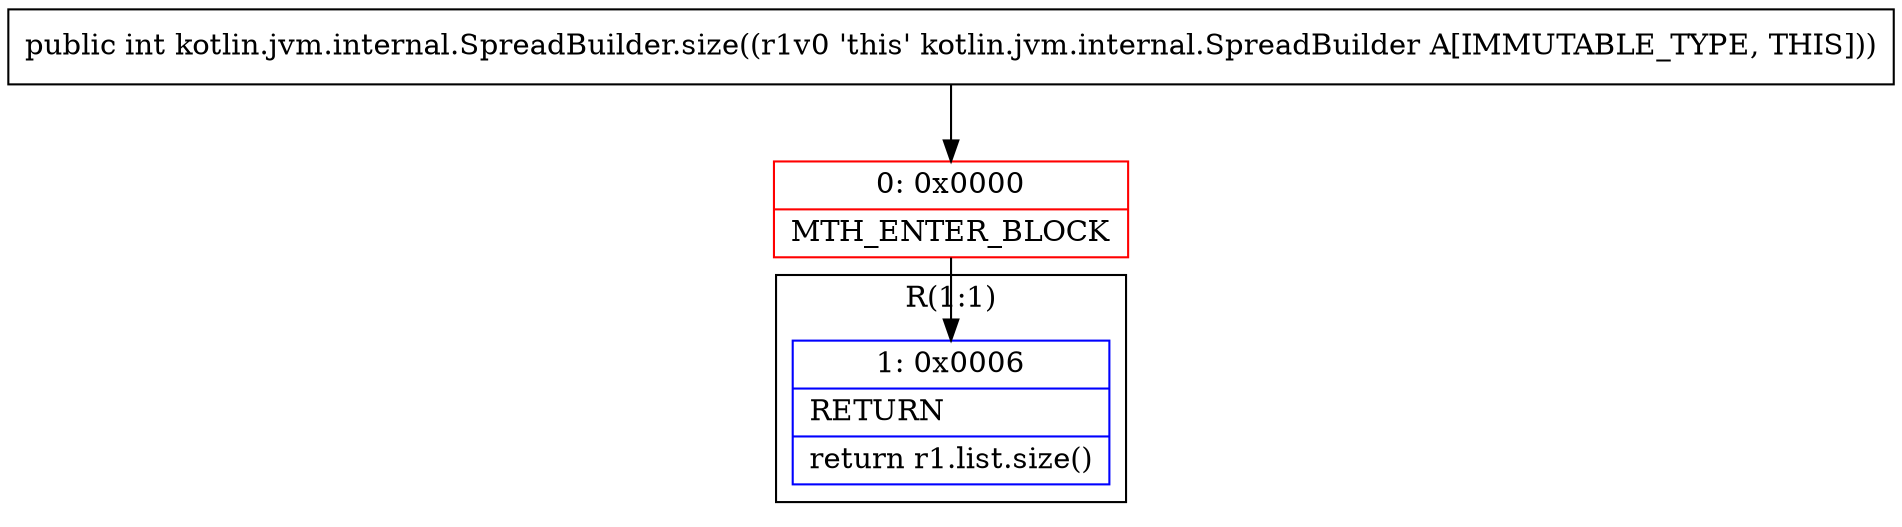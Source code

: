 digraph "CFG forkotlin.jvm.internal.SpreadBuilder.size()I" {
subgraph cluster_Region_1804846019 {
label = "R(1:1)";
node [shape=record,color=blue];
Node_1 [shape=record,label="{1\:\ 0x0006|RETURN\l|return r1.list.size()\l}"];
}
Node_0 [shape=record,color=red,label="{0\:\ 0x0000|MTH_ENTER_BLOCK\l}"];
MethodNode[shape=record,label="{public int kotlin.jvm.internal.SpreadBuilder.size((r1v0 'this' kotlin.jvm.internal.SpreadBuilder A[IMMUTABLE_TYPE, THIS])) }"];
MethodNode -> Node_0;
Node_0 -> Node_1;
}

